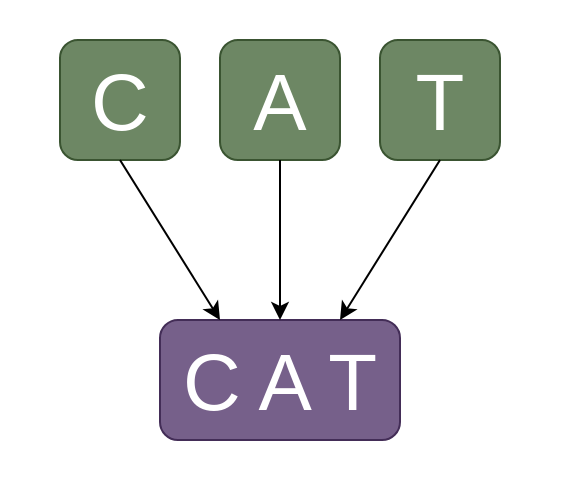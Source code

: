 <mxfile>
    <diagram id="PGEzI8lc9whqx9tdBdwp" name="Page-1">
        <mxGraphModel dx="1165" dy="471" grid="1" gridSize="10" guides="1" tooltips="1" connect="1" arrows="1" fold="1" page="1" pageScale="1" pageWidth="413" pageHeight="291" background="none" math="0" shadow="0">
            <root>
                <mxCell id="0"/>
                <mxCell id="1" parent="0"/>
                <mxCell id="10" value="" style="rounded=0;whiteSpace=wrap;html=1;fontSize=40;strokeColor=none;glass=0;shadow=0;" parent="1" vertex="1">
                    <mxGeometry x="67" y="26" width="280" height="240" as="geometry"/>
                </mxCell>
                <mxCell id="2" value="&lt;p&gt;&lt;font style=&quot;font-size: 40px;&quot;&gt;C&lt;/font&gt;&lt;/p&gt;" style="rounded=1;whiteSpace=wrap;html=1;fillColor=#6d8764;fontColor=#ffffff;strokeColor=#3A5431;" parent="1" vertex="1">
                    <mxGeometry x="97" y="46" width="60" height="60" as="geometry"/>
                </mxCell>
                <mxCell id="3" value="&lt;p&gt;&lt;font style=&quot;font-size: 40px;&quot;&gt;A&lt;/font&gt;&lt;/p&gt;" style="rounded=1;whiteSpace=wrap;html=1;fillColor=#6d8764;fontColor=#ffffff;strokeColor=#3A5431;" parent="1" vertex="1">
                    <mxGeometry x="177" y="46" width="60" height="60" as="geometry"/>
                </mxCell>
                <mxCell id="4" value="&lt;p&gt;&lt;font style=&quot;font-size: 40px;&quot;&gt;T&lt;/font&gt;&lt;/p&gt;" style="rounded=1;whiteSpace=wrap;html=1;fillColor=#6d8764;fontColor=#ffffff;strokeColor=#3A5431;" parent="1" vertex="1">
                    <mxGeometry x="257" y="46" width="60" height="60" as="geometry"/>
                </mxCell>
                <mxCell id="5" value="&lt;p&gt;&lt;font style=&quot;font-size: 40px;&quot;&gt;C A T&lt;/font&gt;&lt;/p&gt;" style="rounded=1;whiteSpace=wrap;html=1;fillColor=#76608a;fontColor=#ffffff;strokeColor=#432D57;" parent="1" vertex="1">
                    <mxGeometry x="147" y="186" width="120" height="60" as="geometry"/>
                </mxCell>
                <mxCell id="6" value="" style="endArrow=classic;html=1;exitX=0.5;exitY=1;exitDx=0;exitDy=0;entryX=0.25;entryY=0;entryDx=0;entryDy=0;" parent="1" source="2" target="5" edge="1">
                    <mxGeometry width="50" height="50" relative="1" as="geometry">
                        <mxPoint x="227" y="126" as="sourcePoint"/>
                        <mxPoint x="277" y="76" as="targetPoint"/>
                    </mxGeometry>
                </mxCell>
                <mxCell id="7" value="" style="endArrow=classic;html=1;exitX=0.5;exitY=1;exitDx=0;exitDy=0;" parent="1" source="3" edge="1">
                    <mxGeometry width="50" height="50" relative="1" as="geometry">
                        <mxPoint x="137" y="116" as="sourcePoint"/>
                        <mxPoint x="207" y="186" as="targetPoint"/>
                    </mxGeometry>
                </mxCell>
                <mxCell id="8" value="" style="endArrow=classic;html=1;exitX=0.5;exitY=1;exitDx=0;exitDy=0;entryX=0.75;entryY=0;entryDx=0;entryDy=0;" parent="1" source="4" target="5" edge="1">
                    <mxGeometry width="50" height="50" relative="1" as="geometry">
                        <mxPoint x="217" y="116" as="sourcePoint"/>
                        <mxPoint x="217" y="196" as="targetPoint"/>
                    </mxGeometry>
                </mxCell>
            </root>
        </mxGraphModel>
    </diagram>
</mxfile>
